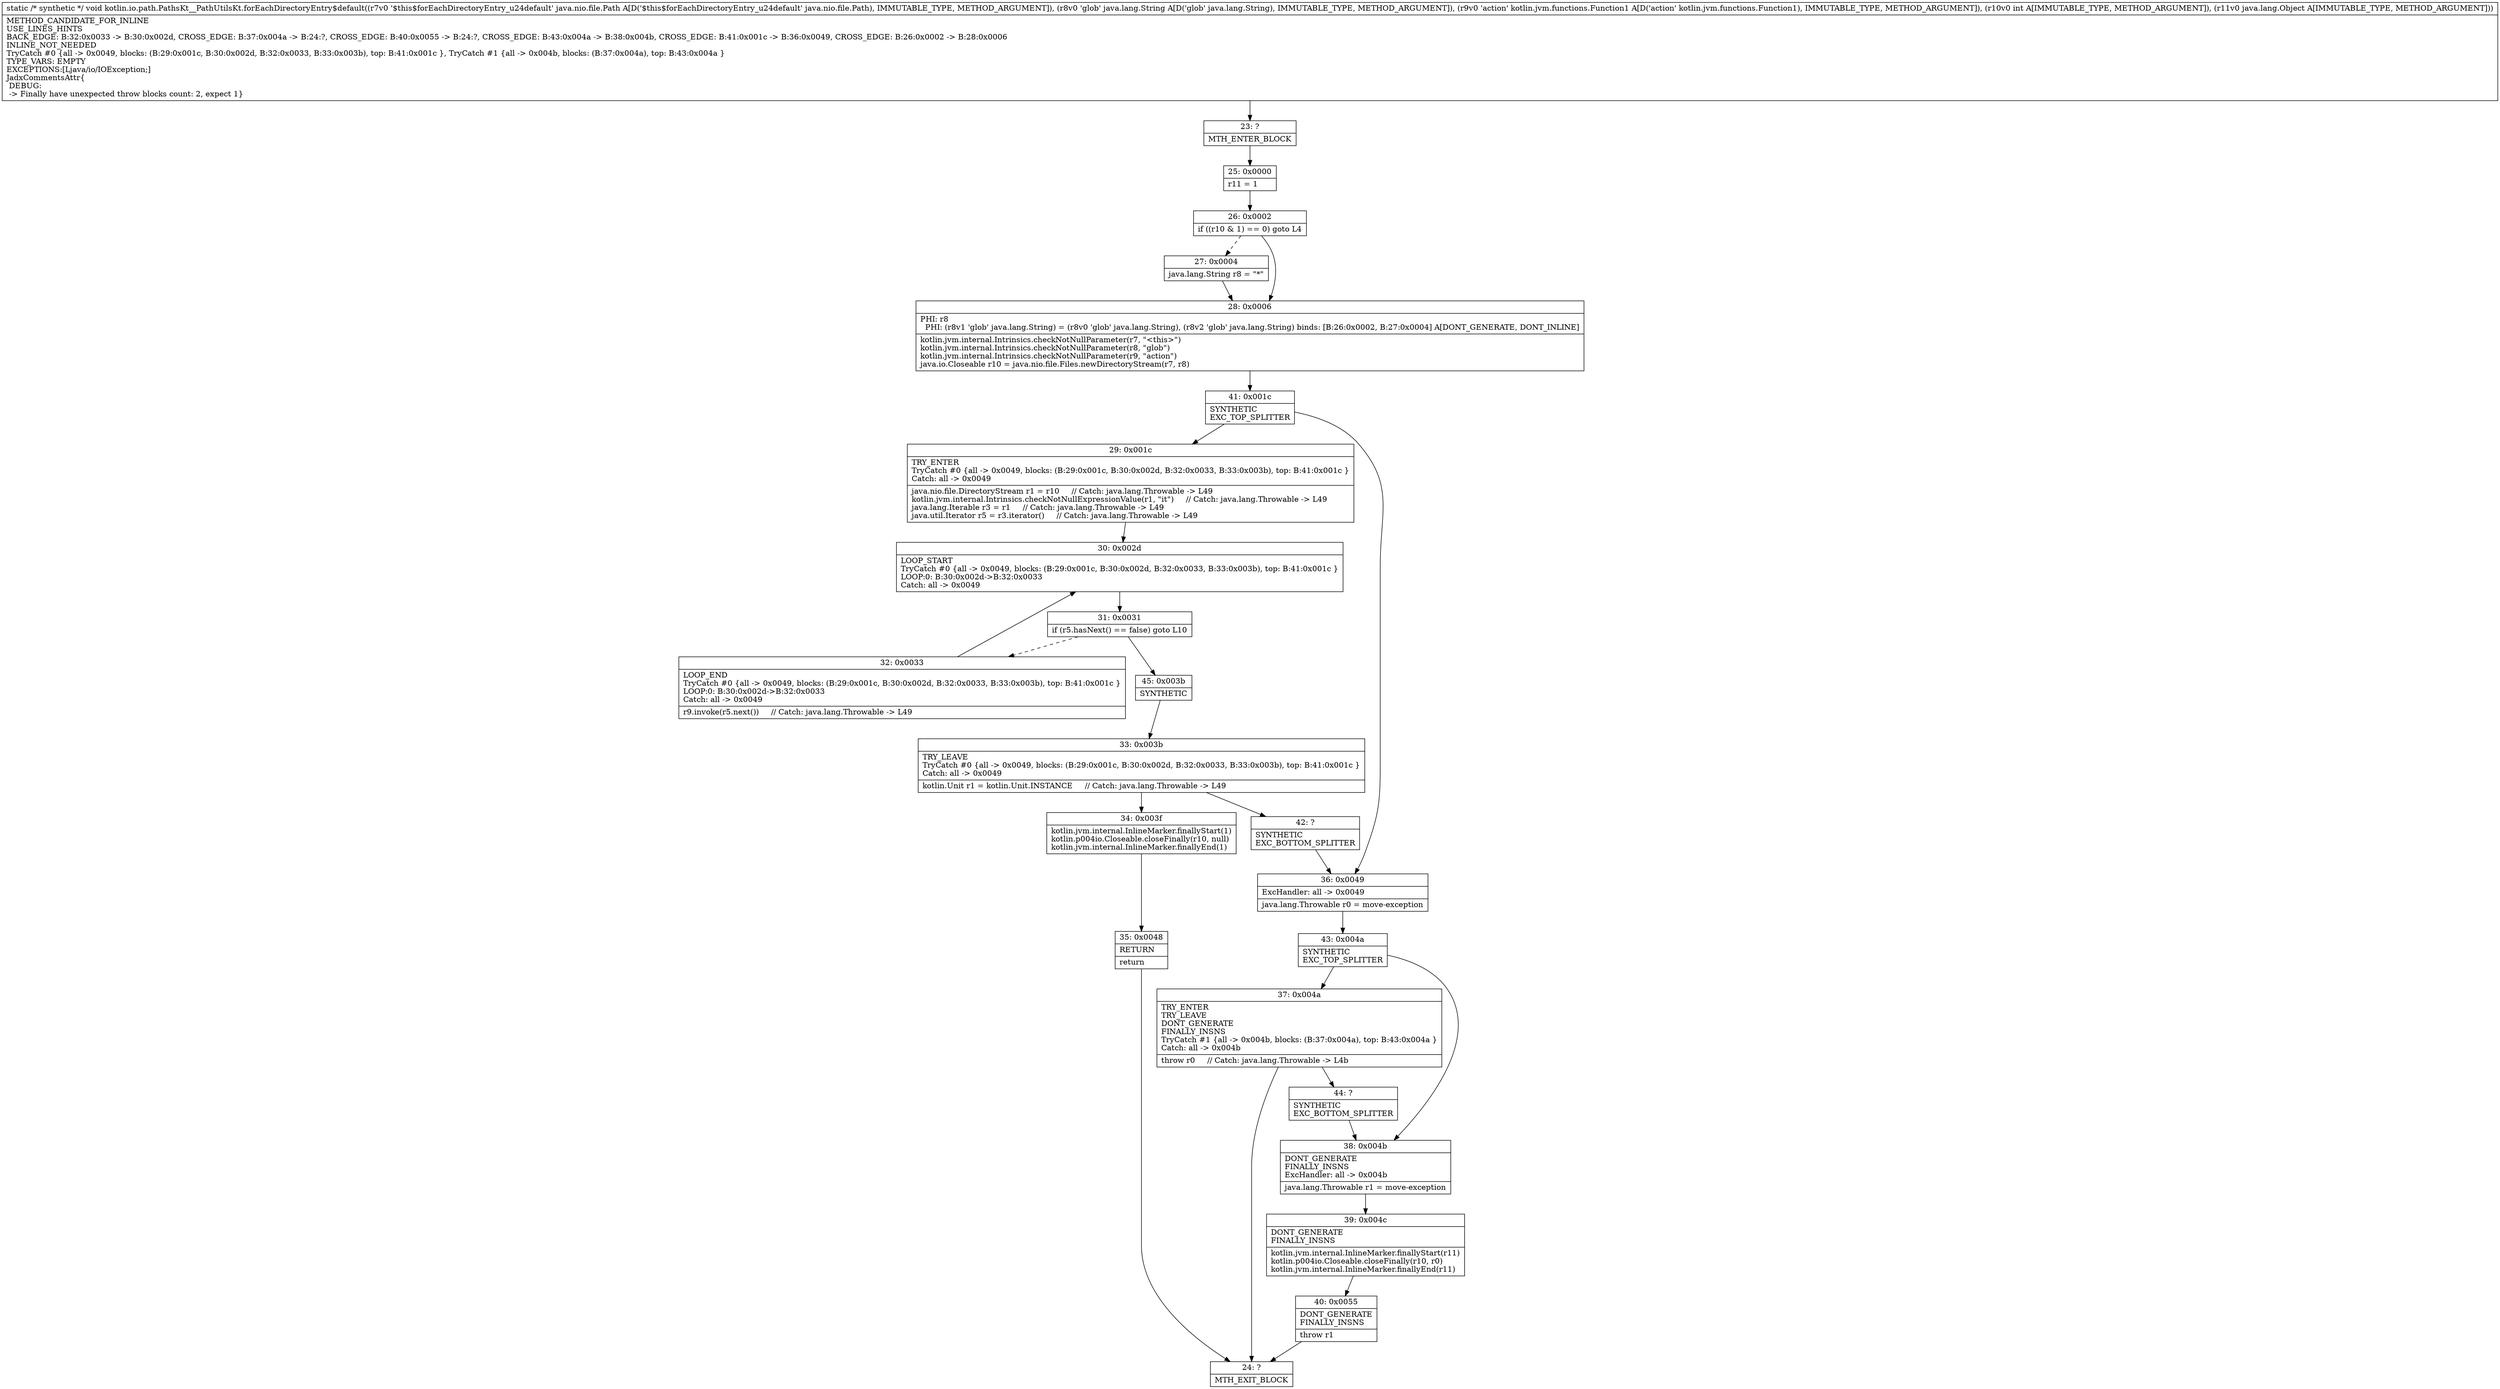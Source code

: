 digraph "CFG forkotlin.io.path.PathsKt__PathUtilsKt.forEachDirectoryEntry$default(Ljava\/nio\/file\/Path;Ljava\/lang\/String;Lkotlin\/jvm\/functions\/Function1;ILjava\/lang\/Object;)V" {
Node_23 [shape=record,label="{23\:\ ?|MTH_ENTER_BLOCK\l}"];
Node_25 [shape=record,label="{25\:\ 0x0000|r11 = 1\l}"];
Node_26 [shape=record,label="{26\:\ 0x0002|if ((r10 & 1) == 0) goto L4\l}"];
Node_27 [shape=record,label="{27\:\ 0x0004|java.lang.String r8 = \"*\"\l}"];
Node_28 [shape=record,label="{28\:\ 0x0006|PHI: r8 \l  PHI: (r8v1 'glob' java.lang.String) = (r8v0 'glob' java.lang.String), (r8v2 'glob' java.lang.String) binds: [B:26:0x0002, B:27:0x0004] A[DONT_GENERATE, DONT_INLINE]\l|kotlin.jvm.internal.Intrinsics.checkNotNullParameter(r7, \"\<this\>\")\lkotlin.jvm.internal.Intrinsics.checkNotNullParameter(r8, \"glob\")\lkotlin.jvm.internal.Intrinsics.checkNotNullParameter(r9, \"action\")\ljava.io.Closeable r10 = java.nio.file.Files.newDirectoryStream(r7, r8)\l}"];
Node_41 [shape=record,label="{41\:\ 0x001c|SYNTHETIC\lEXC_TOP_SPLITTER\l}"];
Node_29 [shape=record,label="{29\:\ 0x001c|TRY_ENTER\lTryCatch #0 \{all \-\> 0x0049, blocks: (B:29:0x001c, B:30:0x002d, B:32:0x0033, B:33:0x003b), top: B:41:0x001c \}\lCatch: all \-\> 0x0049\l|java.nio.file.DirectoryStream r1 = r10     \/\/ Catch: java.lang.Throwable \-\> L49\lkotlin.jvm.internal.Intrinsics.checkNotNullExpressionValue(r1, \"it\")     \/\/ Catch: java.lang.Throwable \-\> L49\ljava.lang.Iterable r3 = r1     \/\/ Catch: java.lang.Throwable \-\> L49\ljava.util.Iterator r5 = r3.iterator()     \/\/ Catch: java.lang.Throwable \-\> L49\l}"];
Node_30 [shape=record,label="{30\:\ 0x002d|LOOP_START\lTryCatch #0 \{all \-\> 0x0049, blocks: (B:29:0x001c, B:30:0x002d, B:32:0x0033, B:33:0x003b), top: B:41:0x001c \}\lLOOP:0: B:30:0x002d\-\>B:32:0x0033\lCatch: all \-\> 0x0049\l}"];
Node_31 [shape=record,label="{31\:\ 0x0031|if (r5.hasNext() == false) goto L10\l}"];
Node_32 [shape=record,label="{32\:\ 0x0033|LOOP_END\lTryCatch #0 \{all \-\> 0x0049, blocks: (B:29:0x001c, B:30:0x002d, B:32:0x0033, B:33:0x003b), top: B:41:0x001c \}\lLOOP:0: B:30:0x002d\-\>B:32:0x0033\lCatch: all \-\> 0x0049\l|r9.invoke(r5.next())     \/\/ Catch: java.lang.Throwable \-\> L49\l}"];
Node_45 [shape=record,label="{45\:\ 0x003b|SYNTHETIC\l}"];
Node_33 [shape=record,label="{33\:\ 0x003b|TRY_LEAVE\lTryCatch #0 \{all \-\> 0x0049, blocks: (B:29:0x001c, B:30:0x002d, B:32:0x0033, B:33:0x003b), top: B:41:0x001c \}\lCatch: all \-\> 0x0049\l|kotlin.Unit r1 = kotlin.Unit.INSTANCE     \/\/ Catch: java.lang.Throwable \-\> L49\l}"];
Node_34 [shape=record,label="{34\:\ 0x003f|kotlin.jvm.internal.InlineMarker.finallyStart(1)\lkotlin.p004io.Closeable.closeFinally(r10, null)\lkotlin.jvm.internal.InlineMarker.finallyEnd(1)\l}"];
Node_35 [shape=record,label="{35\:\ 0x0048|RETURN\l|return\l}"];
Node_24 [shape=record,label="{24\:\ ?|MTH_EXIT_BLOCK\l}"];
Node_42 [shape=record,label="{42\:\ ?|SYNTHETIC\lEXC_BOTTOM_SPLITTER\l}"];
Node_36 [shape=record,label="{36\:\ 0x0049|ExcHandler: all \-\> 0x0049\l|java.lang.Throwable r0 = move\-exception\l}"];
Node_43 [shape=record,label="{43\:\ 0x004a|SYNTHETIC\lEXC_TOP_SPLITTER\l}"];
Node_37 [shape=record,label="{37\:\ 0x004a|TRY_ENTER\lTRY_LEAVE\lDONT_GENERATE\lFINALLY_INSNS\lTryCatch #1 \{all \-\> 0x004b, blocks: (B:37:0x004a), top: B:43:0x004a \}\lCatch: all \-\> 0x004b\l|throw r0     \/\/ Catch: java.lang.Throwable \-\> L4b\l}"];
Node_44 [shape=record,label="{44\:\ ?|SYNTHETIC\lEXC_BOTTOM_SPLITTER\l}"];
Node_38 [shape=record,label="{38\:\ 0x004b|DONT_GENERATE\lFINALLY_INSNS\lExcHandler: all \-\> 0x004b\l|java.lang.Throwable r1 = move\-exception\l}"];
Node_39 [shape=record,label="{39\:\ 0x004c|DONT_GENERATE\lFINALLY_INSNS\l|kotlin.jvm.internal.InlineMarker.finallyStart(r11)\lkotlin.p004io.Closeable.closeFinally(r10, r0)\lkotlin.jvm.internal.InlineMarker.finallyEnd(r11)\l}"];
Node_40 [shape=record,label="{40\:\ 0x0055|DONT_GENERATE\lFINALLY_INSNS\l|throw r1\l}"];
MethodNode[shape=record,label="{static \/* synthetic *\/ void kotlin.io.path.PathsKt__PathUtilsKt.forEachDirectoryEntry$default((r7v0 '$this$forEachDirectoryEntry_u24default' java.nio.file.Path A[D('$this$forEachDirectoryEntry_u24default' java.nio.file.Path), IMMUTABLE_TYPE, METHOD_ARGUMENT]), (r8v0 'glob' java.lang.String A[D('glob' java.lang.String), IMMUTABLE_TYPE, METHOD_ARGUMENT]), (r9v0 'action' kotlin.jvm.functions.Function1 A[D('action' kotlin.jvm.functions.Function1), IMMUTABLE_TYPE, METHOD_ARGUMENT]), (r10v0 int A[IMMUTABLE_TYPE, METHOD_ARGUMENT]), (r11v0 java.lang.Object A[IMMUTABLE_TYPE, METHOD_ARGUMENT]))  | METHOD_CANDIDATE_FOR_INLINE\lUSE_LINES_HINTS\lBACK_EDGE: B:32:0x0033 \-\> B:30:0x002d, CROSS_EDGE: B:37:0x004a \-\> B:24:?, CROSS_EDGE: B:40:0x0055 \-\> B:24:?, CROSS_EDGE: B:43:0x004a \-\> B:38:0x004b, CROSS_EDGE: B:41:0x001c \-\> B:36:0x0049, CROSS_EDGE: B:26:0x0002 \-\> B:28:0x0006\lINLINE_NOT_NEEDED\lTryCatch #0 \{all \-\> 0x0049, blocks: (B:29:0x001c, B:30:0x002d, B:32:0x0033, B:33:0x003b), top: B:41:0x001c \}, TryCatch #1 \{all \-\> 0x004b, blocks: (B:37:0x004a), top: B:43:0x004a \}\lTYPE_VARS: EMPTY\lEXCEPTIONS:[Ljava\/io\/IOException;]\lJadxCommentsAttr\{\l DEBUG: \l \-\> Finally have unexpected throw blocks count: 2, expect 1\}\l}"];
MethodNode -> Node_23;Node_23 -> Node_25;
Node_25 -> Node_26;
Node_26 -> Node_27[style=dashed];
Node_26 -> Node_28;
Node_27 -> Node_28;
Node_28 -> Node_41;
Node_41 -> Node_29;
Node_41 -> Node_36;
Node_29 -> Node_30;
Node_30 -> Node_31;
Node_31 -> Node_32[style=dashed];
Node_31 -> Node_45;
Node_32 -> Node_30;
Node_45 -> Node_33;
Node_33 -> Node_34;
Node_33 -> Node_42;
Node_34 -> Node_35;
Node_35 -> Node_24;
Node_42 -> Node_36;
Node_36 -> Node_43;
Node_43 -> Node_37;
Node_43 -> Node_38;
Node_37 -> Node_24;
Node_37 -> Node_44;
Node_44 -> Node_38;
Node_38 -> Node_39;
Node_39 -> Node_40;
Node_40 -> Node_24;
}

